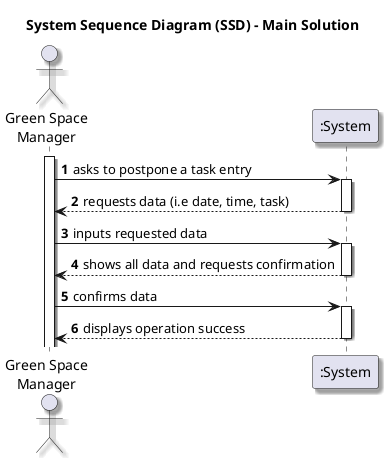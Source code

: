 @startuml
skinparam monochrome false
skinparam packageStyle rectangle
skinparam shadowing true

title System Sequence Diagram (SSD) - Main Solution

autonumber

actor "Green Space\nManager" as GSM
participant ":System" as System

activate GSM

    GSM -> System : asks to postpone a task entry
    activate System

        System --> GSM : requests data (i.e date, time, task)
    deactivate System
    GSM -> System : inputs requested data
    activate System

        System --> GSM : shows all data and requests confirmation
    deactivate System
    GSM -> System : confirms data
    activate System

        System --> GSM : displays operation success
    deactivate System

@enduml